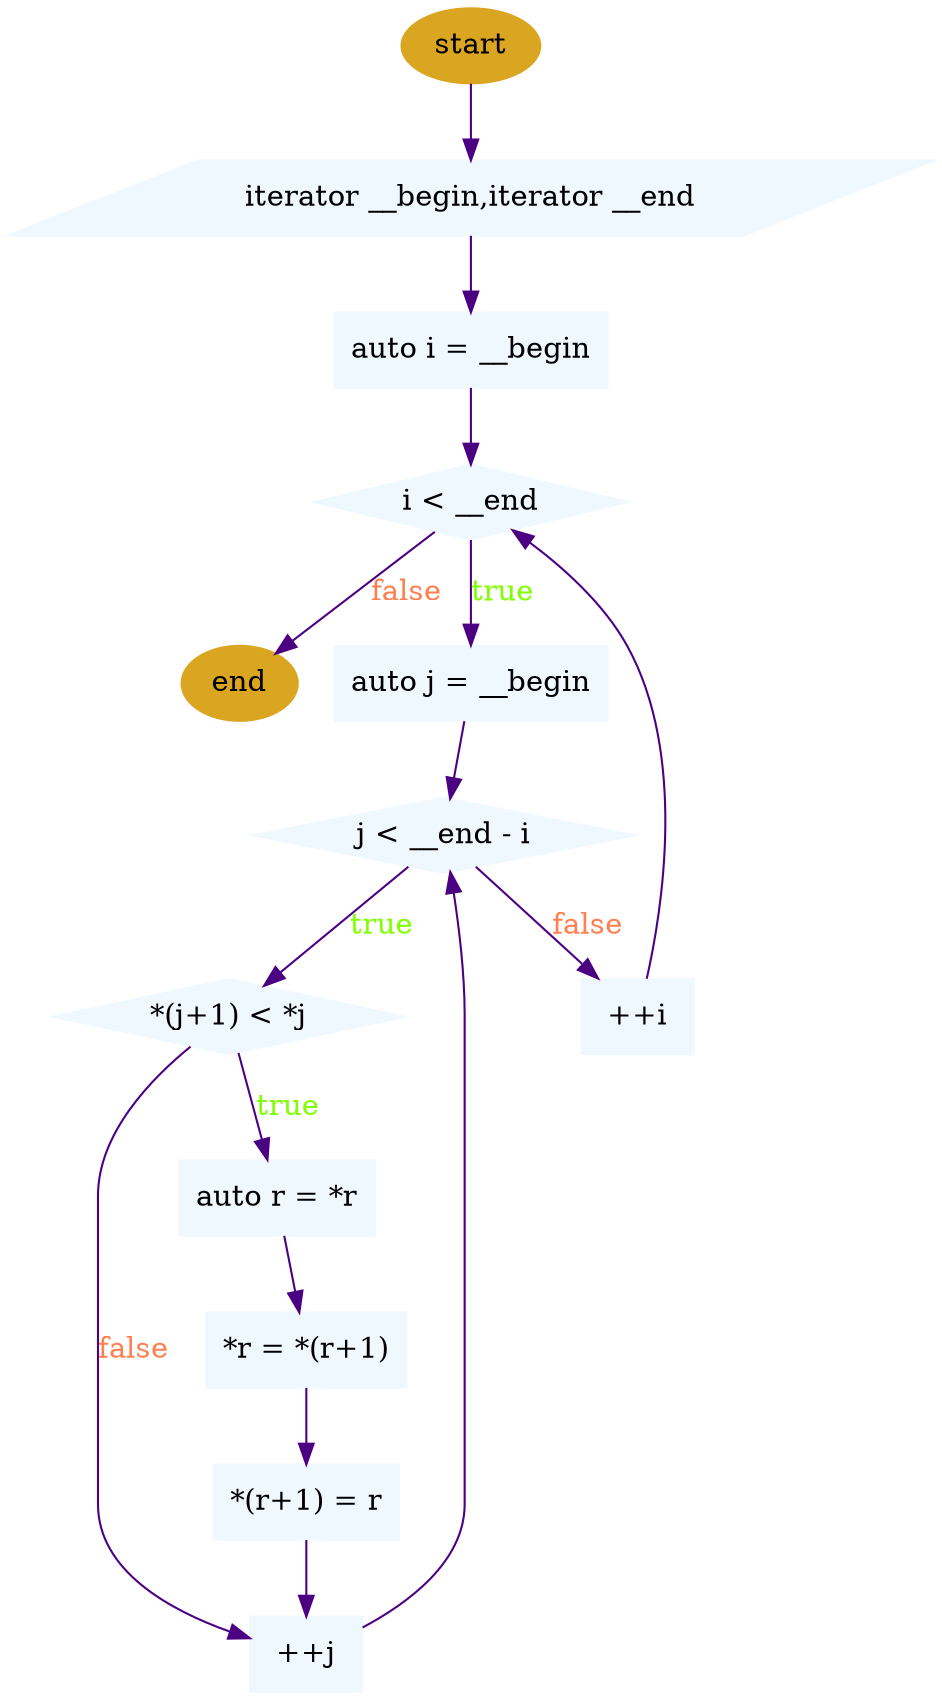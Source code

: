 digraph BubbleSort {
	node [shape = box,style = filled,fillcolor = aliceblue,color = aliceblue];
	edge [color = indigo];
	start -> input -> a1;
	end;
	start [shape = ellipse,style = filled,fillcolor = goldenrod,color = goldenrod];
	end [shape = ellipse,style = filled,fillcolor = goldenrod,color = goldenrod];
	input [shape = parallelogram,label = "iterator __begin,iterator __end"];
	
	subgraph loop1 {
		a1 -> a2;
		a2 -> b1 [fontcolor = chartreuse,label = "true"];
		a2 -> end [fontcolor = coral,label = "false"];
		a3 -> a2;
		a1 [label = "auto i = __begin"];
		a2 [shape = diamond,label = "i < __end"];
		a3 [label = "++i"];
	}
	
	subgraph loop2 {
		b1 -> b2;
		b2 -> b3 [fontcolor = chartreuse,label = "true"];
		b2 -> a3 [fontcolor = coral,label = "false"];
		b3 -> c1 [fontcolor = chartreuse,label = "true"];
		b3 -> b4 [fontcolor = coral,label = "false"];
		b4 -> b2;
		b1 [label = "auto j = __begin"];
		b2 [shape = diamond,label = "j < __end - i"];
		b3 [shape = diamond,label = "*(j+1) < *j"]
		b4 [label = "++j"];
	}
	
	subgraph swap {
		c1 -> c2 -> c3 -> b4;
		c1 [label = "auto r = *r"];
		c2 [label = "*r = *(r+1)"];
		c3 [label = "*(r+1) = r"];
	}
}
